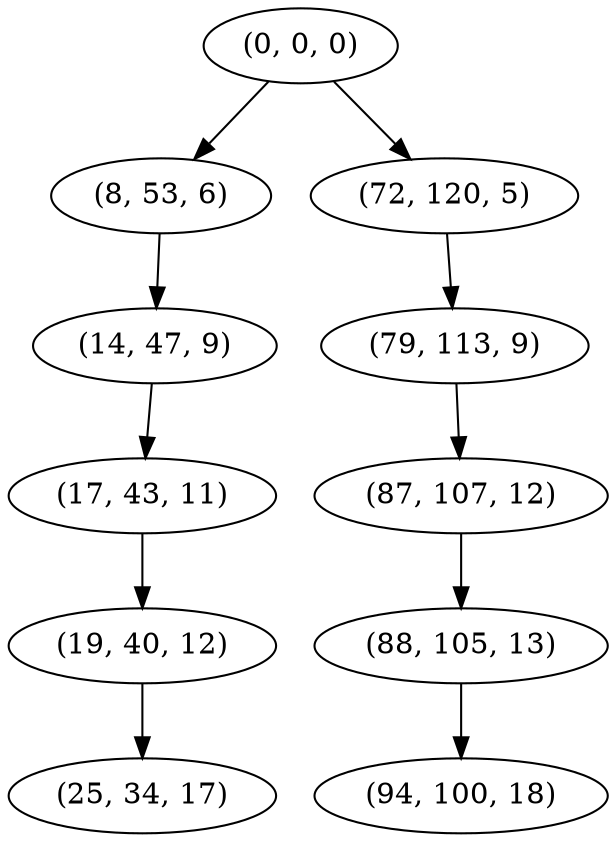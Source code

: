 digraph tree {
    "(0, 0, 0)";
    "(8, 53, 6)";
    "(14, 47, 9)";
    "(17, 43, 11)";
    "(19, 40, 12)";
    "(25, 34, 17)";
    "(72, 120, 5)";
    "(79, 113, 9)";
    "(87, 107, 12)";
    "(88, 105, 13)";
    "(94, 100, 18)";
    "(0, 0, 0)" -> "(8, 53, 6)";
    "(0, 0, 0)" -> "(72, 120, 5)";
    "(8, 53, 6)" -> "(14, 47, 9)";
    "(14, 47, 9)" -> "(17, 43, 11)";
    "(17, 43, 11)" -> "(19, 40, 12)";
    "(19, 40, 12)" -> "(25, 34, 17)";
    "(72, 120, 5)" -> "(79, 113, 9)";
    "(79, 113, 9)" -> "(87, 107, 12)";
    "(87, 107, 12)" -> "(88, 105, 13)";
    "(88, 105, 13)" -> "(94, 100, 18)";
}
